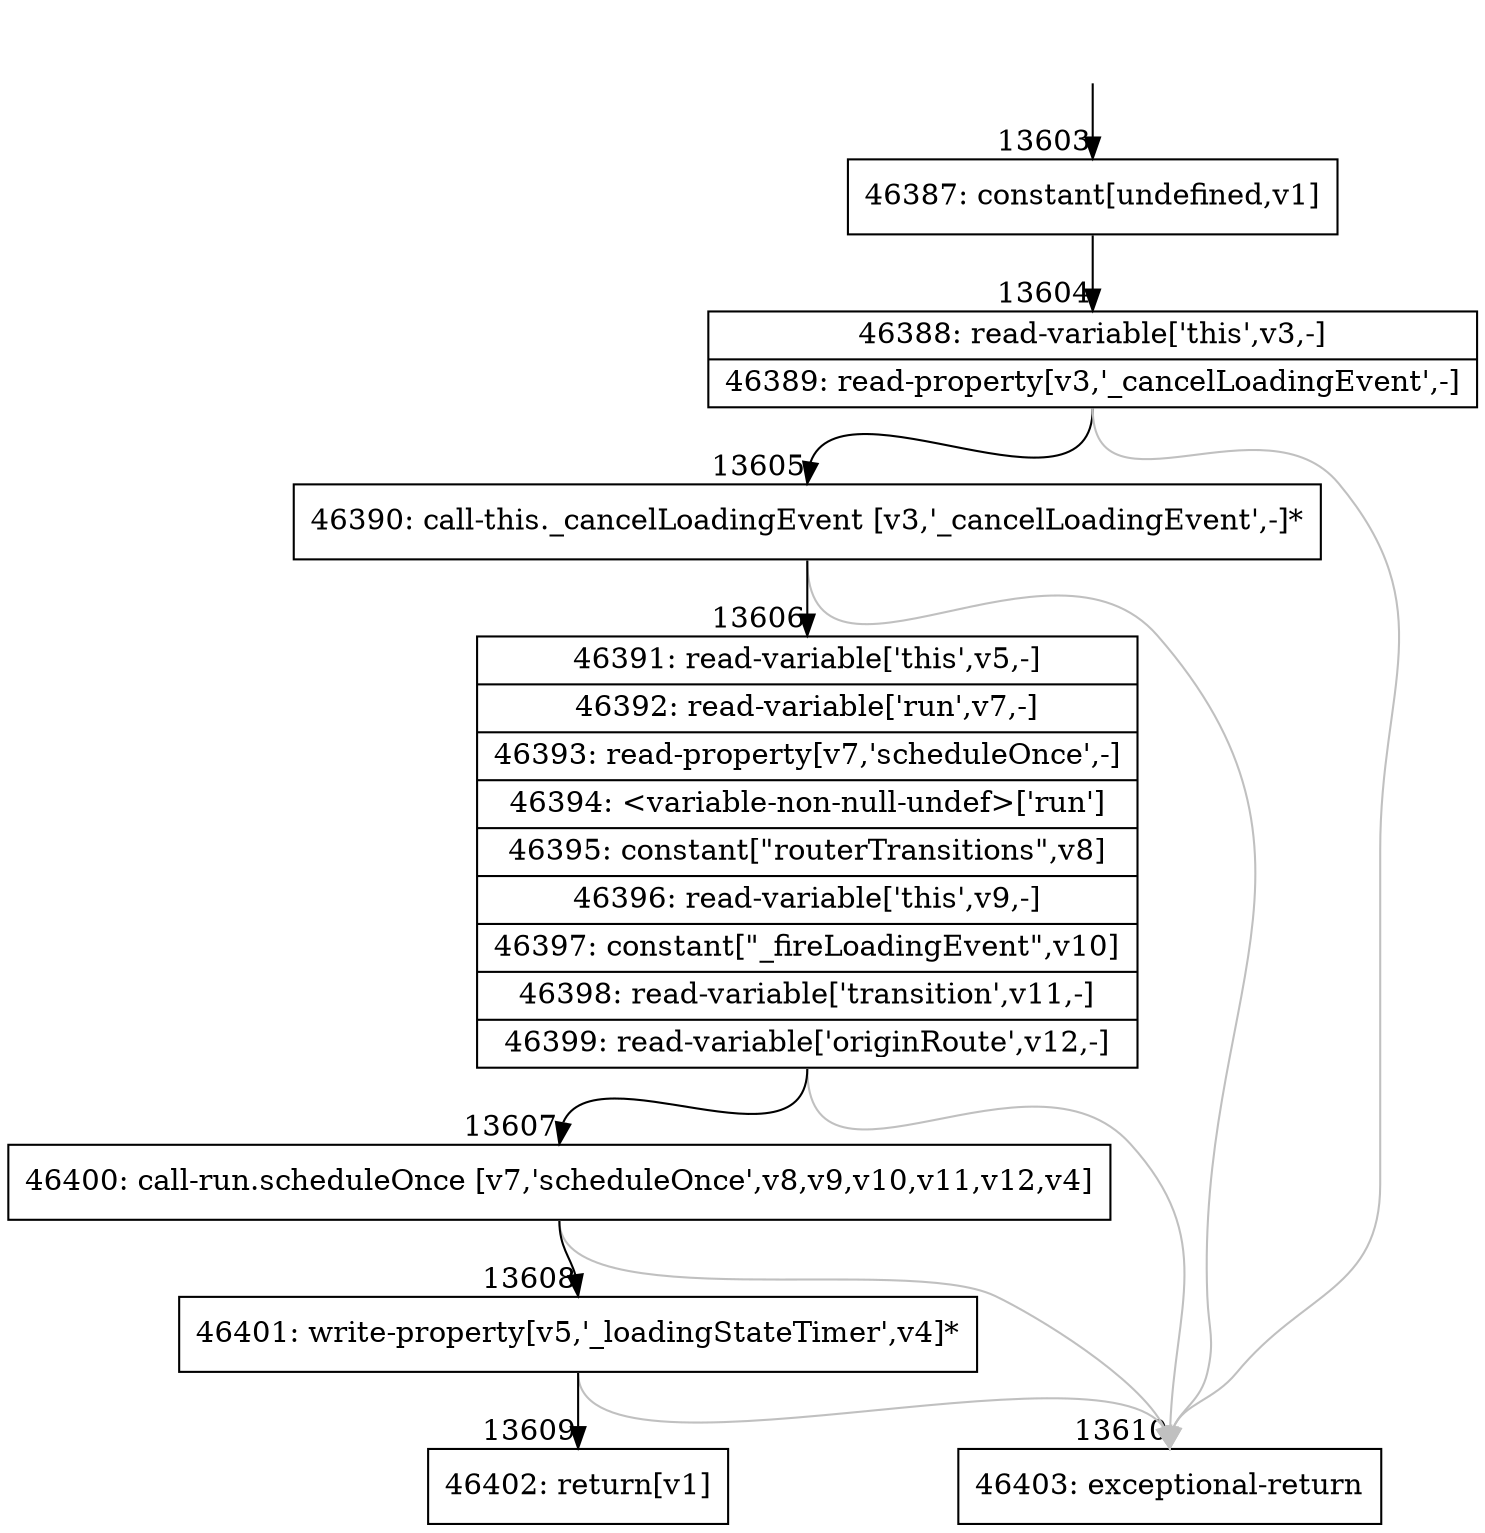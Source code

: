 digraph {
rankdir="TD"
BB_entry1125[shape=none,label=""];
BB_entry1125 -> BB13603 [tailport=s, headport=n, headlabel="    13603"]
BB13603 [shape=record label="{46387: constant[undefined,v1]}" ] 
BB13603 -> BB13604 [tailport=s, headport=n, headlabel="      13604"]
BB13604 [shape=record label="{46388: read-variable['this',v3,-]|46389: read-property[v3,'_cancelLoadingEvent',-]}" ] 
BB13604 -> BB13605 [tailport=s, headport=n, headlabel="      13605"]
BB13604 -> BB13610 [tailport=s, headport=n, color=gray, headlabel="      13610"]
BB13605 [shape=record label="{46390: call-this._cancelLoadingEvent [v3,'_cancelLoadingEvent',-]*}" ] 
BB13605 -> BB13606 [tailport=s, headport=n, headlabel="      13606"]
BB13605 -> BB13610 [tailport=s, headport=n, color=gray]
BB13606 [shape=record label="{46391: read-variable['this',v5,-]|46392: read-variable['run',v7,-]|46393: read-property[v7,'scheduleOnce',-]|46394: \<variable-non-null-undef\>['run']|46395: constant[\"routerTransitions\",v8]|46396: read-variable['this',v9,-]|46397: constant[\"_fireLoadingEvent\",v10]|46398: read-variable['transition',v11,-]|46399: read-variable['originRoute',v12,-]}" ] 
BB13606 -> BB13607 [tailport=s, headport=n, headlabel="      13607"]
BB13606 -> BB13610 [tailport=s, headport=n, color=gray]
BB13607 [shape=record label="{46400: call-run.scheduleOnce [v7,'scheduleOnce',v8,v9,v10,v11,v12,v4]}" ] 
BB13607 -> BB13608 [tailport=s, headport=n, headlabel="      13608"]
BB13607 -> BB13610 [tailport=s, headport=n, color=gray]
BB13608 [shape=record label="{46401: write-property[v5,'_loadingStateTimer',v4]*}" ] 
BB13608 -> BB13609 [tailport=s, headport=n, headlabel="      13609"]
BB13608 -> BB13610 [tailport=s, headport=n, color=gray]
BB13609 [shape=record label="{46402: return[v1]}" ] 
BB13610 [shape=record label="{46403: exceptional-return}" ] 
//#$~ 25295
}
